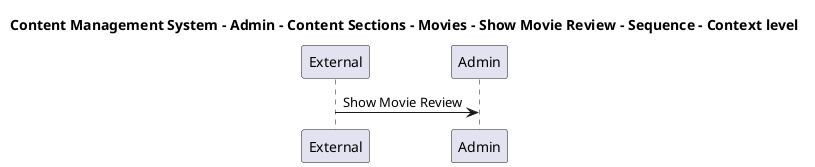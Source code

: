 @startuml

title Content Management System - Admin - Content Sections - Movies - Show Movie Review - Sequence - Context level

participant "External" as C4InterFlow.SoftwareSystems.ExternalSystem
participant "Admin" as ContentManagementSystem.SoftwareSystems.Admin

C4InterFlow.SoftwareSystems.ExternalSystem -> ContentManagementSystem.SoftwareSystems.Admin : Show Movie Review


@enduml
